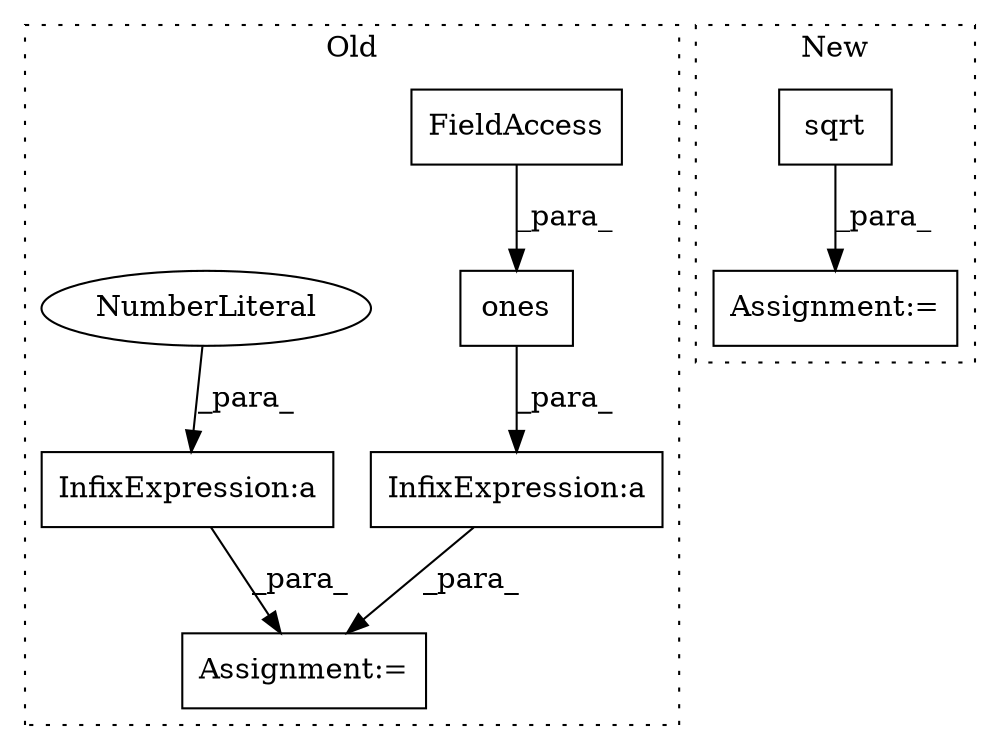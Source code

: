 digraph G {
subgraph cluster0 {
1 [label="ones" a="32" s="5437,5450" l="5,1" shape="box"];
4 [label="Assignment:=" a="7" s="5380" l="1" shape="box"];
5 [label="FieldAccess" a="22" s="5442" l="8" shape="box"];
6 [label="InfixExpression:a" a="27" s="5428" l="3" shape="box"];
7 [label="InfixExpression:a" a="27" s="5405" l="3" shape="box"];
8 [label="NumberLiteral" a="34" s="5408" l="3" shape="ellipse"];
label = "Old";
style="dotted";
}
subgraph cluster1 {
2 [label="sqrt" a="32" s="5410,5449" l="5,1" shape="box"];
3 [label="Assignment:=" a="7" s="5403" l="1" shape="box"];
label = "New";
style="dotted";
}
1 -> 6 [label="_para_"];
2 -> 3 [label="_para_"];
5 -> 1 [label="_para_"];
6 -> 4 [label="_para_"];
7 -> 4 [label="_para_"];
8 -> 7 [label="_para_"];
}